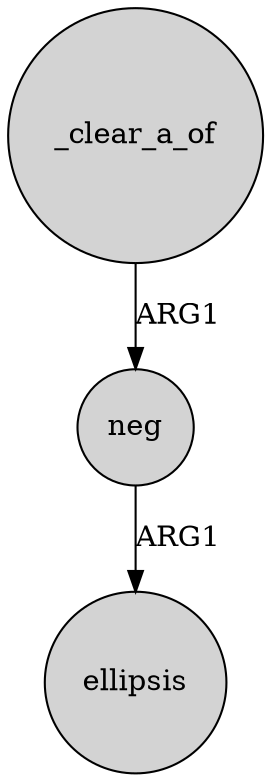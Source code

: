 digraph {
	node [shape=circle style=filled]
	_clear_a_of -> neg [label=ARG1]
	neg -> ellipsis [label=ARG1]
}
